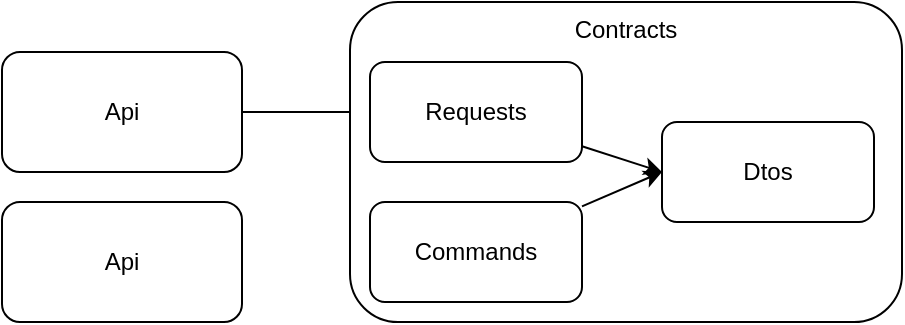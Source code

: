 <mxfile>
    <diagram id="hRkvRvTtEC0tOOIgLQqj" name="Page-1">
        <mxGraphModel dx="978" dy="478" grid="1" gridSize="10" guides="1" tooltips="1" connect="1" arrows="1" fold="1" page="1" pageScale="1" pageWidth="827" pageHeight="1169" math="0" shadow="0">
            <root>
                <mxCell id="0"/>
                <mxCell id="1" parent="0"/>
                <mxCell id="9" style="edgeStyle=none;html=1;entryX=0;entryY=0.5;entryDx=0;entryDy=0;" edge="1" parent="1" source="2" target="4">
                    <mxGeometry relative="1" as="geometry"/>
                </mxCell>
                <mxCell id="2" value="Api" style="rounded=1;whiteSpace=wrap;html=1;" vertex="1" parent="1">
                    <mxGeometry x="180" y="215" width="120" height="60" as="geometry"/>
                </mxCell>
                <mxCell id="3" value="Contracts" style="rounded=1;whiteSpace=wrap;html=1;horizontal=1;verticalAlign=top;" vertex="1" parent="1">
                    <mxGeometry x="354" y="190" width="276" height="160" as="geometry"/>
                </mxCell>
                <mxCell id="8" style="edgeStyle=none;html=1;entryX=0;entryY=0.5;entryDx=0;entryDy=0;" edge="1" parent="1" source="4" target="6">
                    <mxGeometry relative="1" as="geometry"/>
                </mxCell>
                <mxCell id="4" value="Requests" style="rounded=1;whiteSpace=wrap;html=1;" vertex="1" parent="1">
                    <mxGeometry x="364" y="220" width="106" height="50" as="geometry"/>
                </mxCell>
                <mxCell id="7" style="edgeStyle=none;html=1;entryX=0;entryY=0.5;entryDx=0;entryDy=0;" edge="1" parent="1" source="5" target="6">
                    <mxGeometry relative="1" as="geometry"/>
                </mxCell>
                <mxCell id="5" value="Commands" style="rounded=1;whiteSpace=wrap;html=1;" vertex="1" parent="1">
                    <mxGeometry x="364" y="290" width="106" height="50" as="geometry"/>
                </mxCell>
                <mxCell id="6" value="Dtos" style="rounded=1;whiteSpace=wrap;html=1;" vertex="1" parent="1">
                    <mxGeometry x="510" y="250" width="106" height="50" as="geometry"/>
                </mxCell>
                <mxCell id="10" value="Api" style="rounded=1;whiteSpace=wrap;html=1;" vertex="1" parent="1">
                    <mxGeometry x="180" y="290" width="120" height="60" as="geometry"/>
                </mxCell>
            </root>
        </mxGraphModel>
    </diagram>
</mxfile>